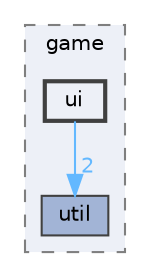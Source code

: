 digraph "src/game/ui"
{
 // LATEX_PDF_SIZE
  bgcolor="transparent";
  edge [fontname=Helvetica,fontsize=10,labelfontname=Helvetica,labelfontsize=10];
  node [fontname=Helvetica,fontsize=10,shape=box,height=0.2,width=0.4];
  compound=true
  subgraph clusterdir_1699be727a800b1d059c6f7f2b91d2ee {
    graph [ bgcolor="#edf0f7", pencolor="grey50", label="game", fontname=Helvetica,fontsize=10 style="filled,dashed", URL="dir_1699be727a800b1d059c6f7f2b91d2ee.html",tooltip=""]
  dir_5881c7a1c91f81dbe34ad6ea4e9b5cf9 [label="util", fillcolor="#a2b4d6", color="grey25", style="filled", URL="dir_5881c7a1c91f81dbe34ad6ea4e9b5cf9.html",tooltip=""];
  dir_332e3c95f1ee50ca68a71a28d752ea65 [label="ui", fillcolor="#edf0f7", color="grey25", style="filled,bold", URL="dir_332e3c95f1ee50ca68a71a28d752ea65.html",tooltip=""];
  }
  dir_332e3c95f1ee50ca68a71a28d752ea65->dir_5881c7a1c91f81dbe34ad6ea4e9b5cf9 [headlabel="2", labeldistance=1.5 headhref="dir_000002_000003.html" href="dir_000002_000003.html" color="steelblue1" fontcolor="steelblue1"];
}
